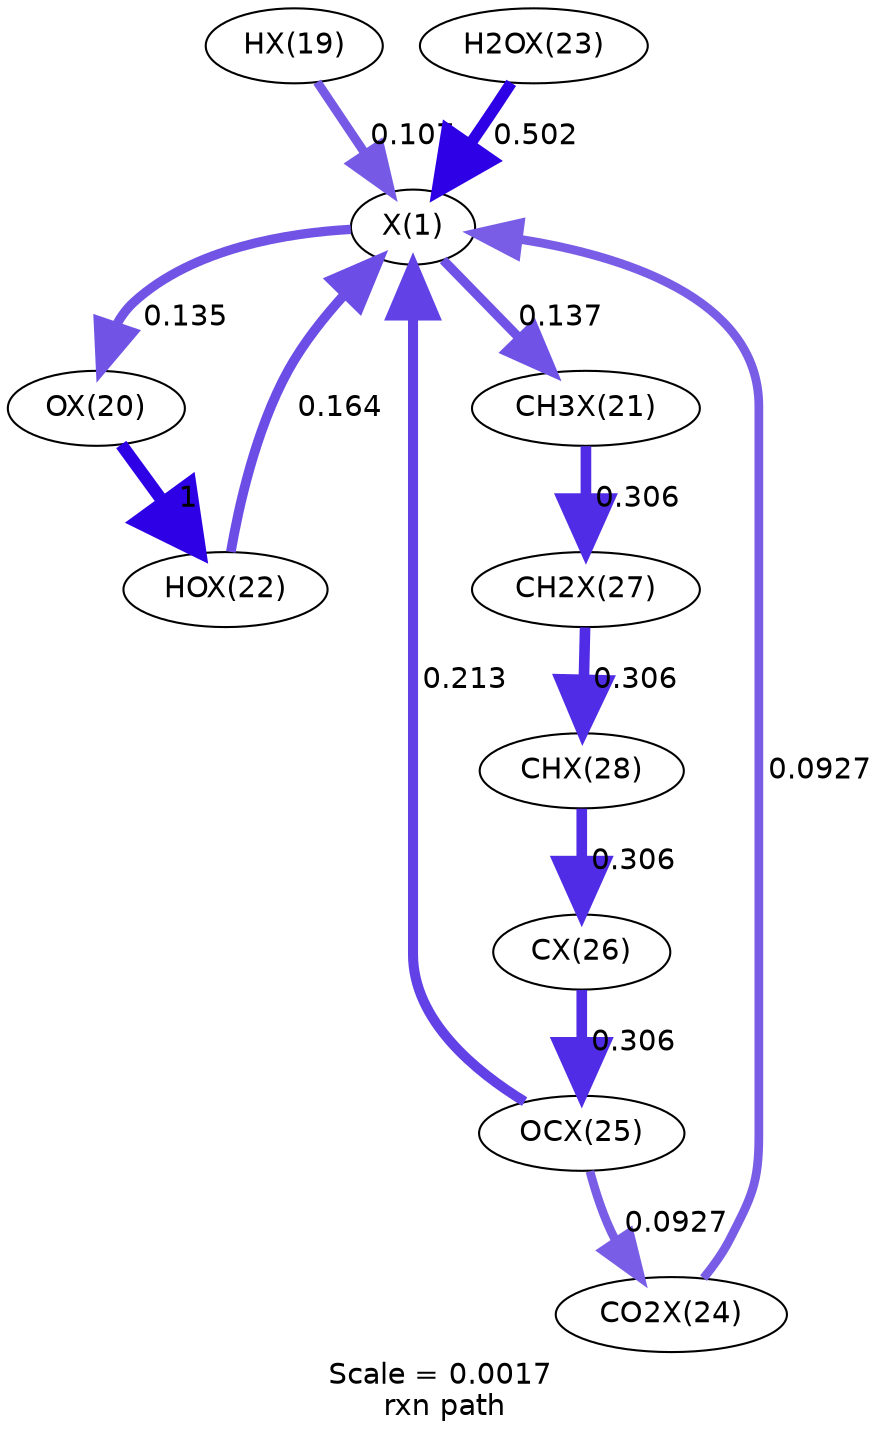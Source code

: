 digraph reaction_paths {
center=1;
s20 -> s22[fontname="Helvetica", style="setlinewidth(4.49)", arrowsize=2.24, color="0.7, 0.635, 0.9"
, label=" 0.135"];
s20 -> s23[fontname="Helvetica", style="setlinewidth(4.5)", arrowsize=2.25, color="0.7, 0.637, 0.9"
, label=" 0.137"];
s21 -> s20[fontname="Helvetica", style="setlinewidth(4.31)", arrowsize=2.16, color="0.7, 0.607, 0.9"
, label=" 0.107"];
s24 -> s20[fontname="Helvetica", style="setlinewidth(4.64)", arrowsize=2.32, color="0.7, 0.664, 0.9"
, label=" 0.164"];
s27 -> s20[fontname="Helvetica", style="setlinewidth(4.83)", arrowsize=2.42, color="0.7, 0.713, 0.9"
, label=" 0.213"];
s25 -> s20[fontname="Helvetica", style="setlinewidth(5.48)", arrowsize=2.74, color="0.7, 1, 0.9"
, label=" 0.502"];
s26 -> s20[fontname="Helvetica", style="setlinewidth(4.2)", arrowsize=2.1, color="0.7, 0.593, 0.9"
, label=" 0.0927"];
s22 -> s24[fontname="Helvetica", style="setlinewidth(6)", arrowsize=3, color="0.7, 1.5, 0.9"
, label=" 1"];
s23 -> s29[fontname="Helvetica", style="setlinewidth(5.11)", arrowsize=2.55, color="0.7, 0.806, 0.9"
, label=" 0.306"];
s29 -> s30[fontname="Helvetica", style="setlinewidth(5.11)", arrowsize=2.55, color="0.7, 0.806, 0.9"
, label=" 0.306"];
s30 -> s28[fontname="Helvetica", style="setlinewidth(5.11)", arrowsize=2.55, color="0.7, 0.806, 0.9"
, label=" 0.306"];
s28 -> s27[fontname="Helvetica", style="setlinewidth(5.11)", arrowsize=2.55, color="0.7, 0.806, 0.9"
, label=" 0.306"];
s27 -> s26[fontname="Helvetica", style="setlinewidth(4.2)", arrowsize=2.1, color="0.7, 0.593, 0.9"
, label=" 0.0927"];
s20 [ fontname="Helvetica", label="X(1)"];
s21 [ fontname="Helvetica", label="HX(19)"];
s22 [ fontname="Helvetica", label="OX(20)"];
s23 [ fontname="Helvetica", label="CH3X(21)"];
s24 [ fontname="Helvetica", label="HOX(22)"];
s25 [ fontname="Helvetica", label="H2OX(23)"];
s26 [ fontname="Helvetica", label="CO2X(24)"];
s27 [ fontname="Helvetica", label="OCX(25)"];
s28 [ fontname="Helvetica", label="CX(26)"];
s29 [ fontname="Helvetica", label="CH2X(27)"];
s30 [ fontname="Helvetica", label="CHX(28)"];
 label = "Scale = 0.0017\l rxn path";
 fontname = "Helvetica";
}
